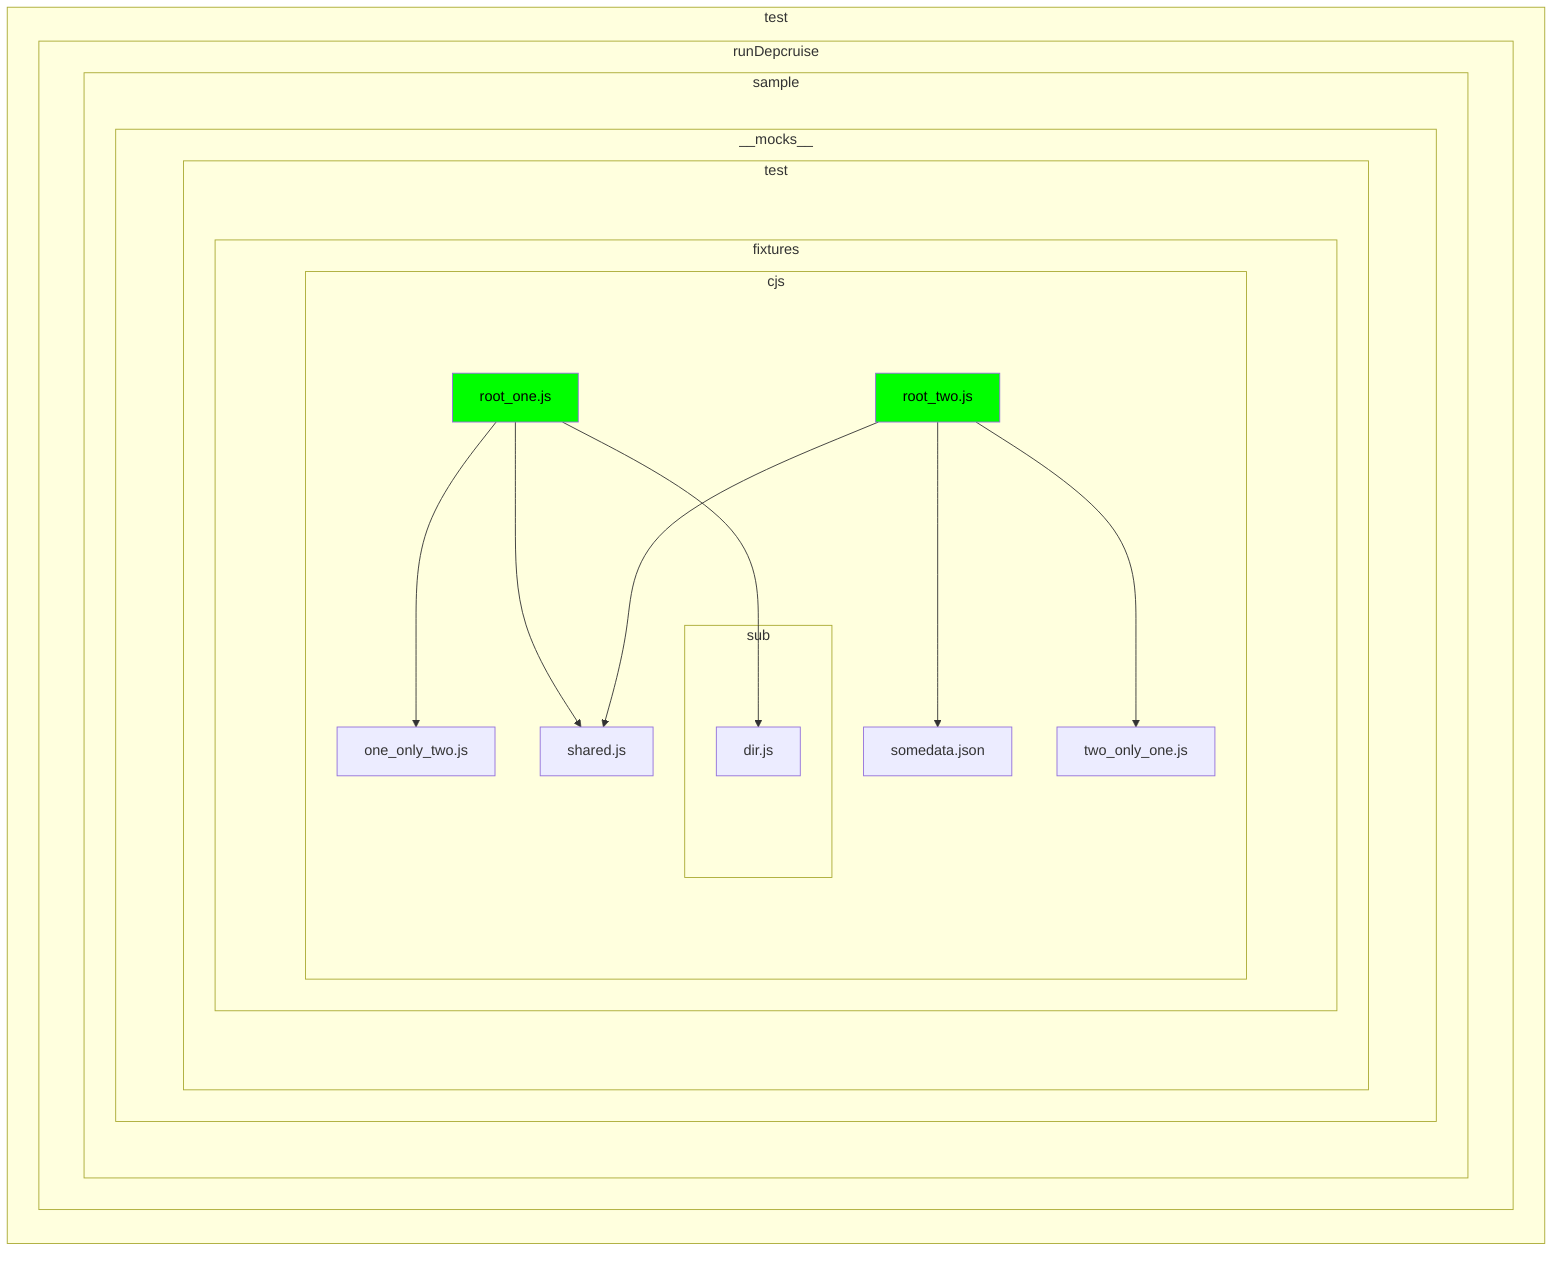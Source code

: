 flowchart LR

subgraph 0["test"]
subgraph 1["runDepcruise"]
subgraph 2["sample"]
subgraph 3["__mocks__"]
subgraph 4["test"]
subgraph 5["fixtures"]
subgraph 6["cjs"]
7["root_one.js"]
8["root_two.js"]
9["one_only_two.js"]
a["shared.js"]
subgraph b["sub"]
c["dir.js"]
end
d["somedata.json"]
e["two_only_one.js"]
end
end
end
end
end
end
end
7-->9
7-->a
7-->c
8-->a
8-->d
8-->e

style 7 fill:lime,color:black
style 8 fill:lime,color:black